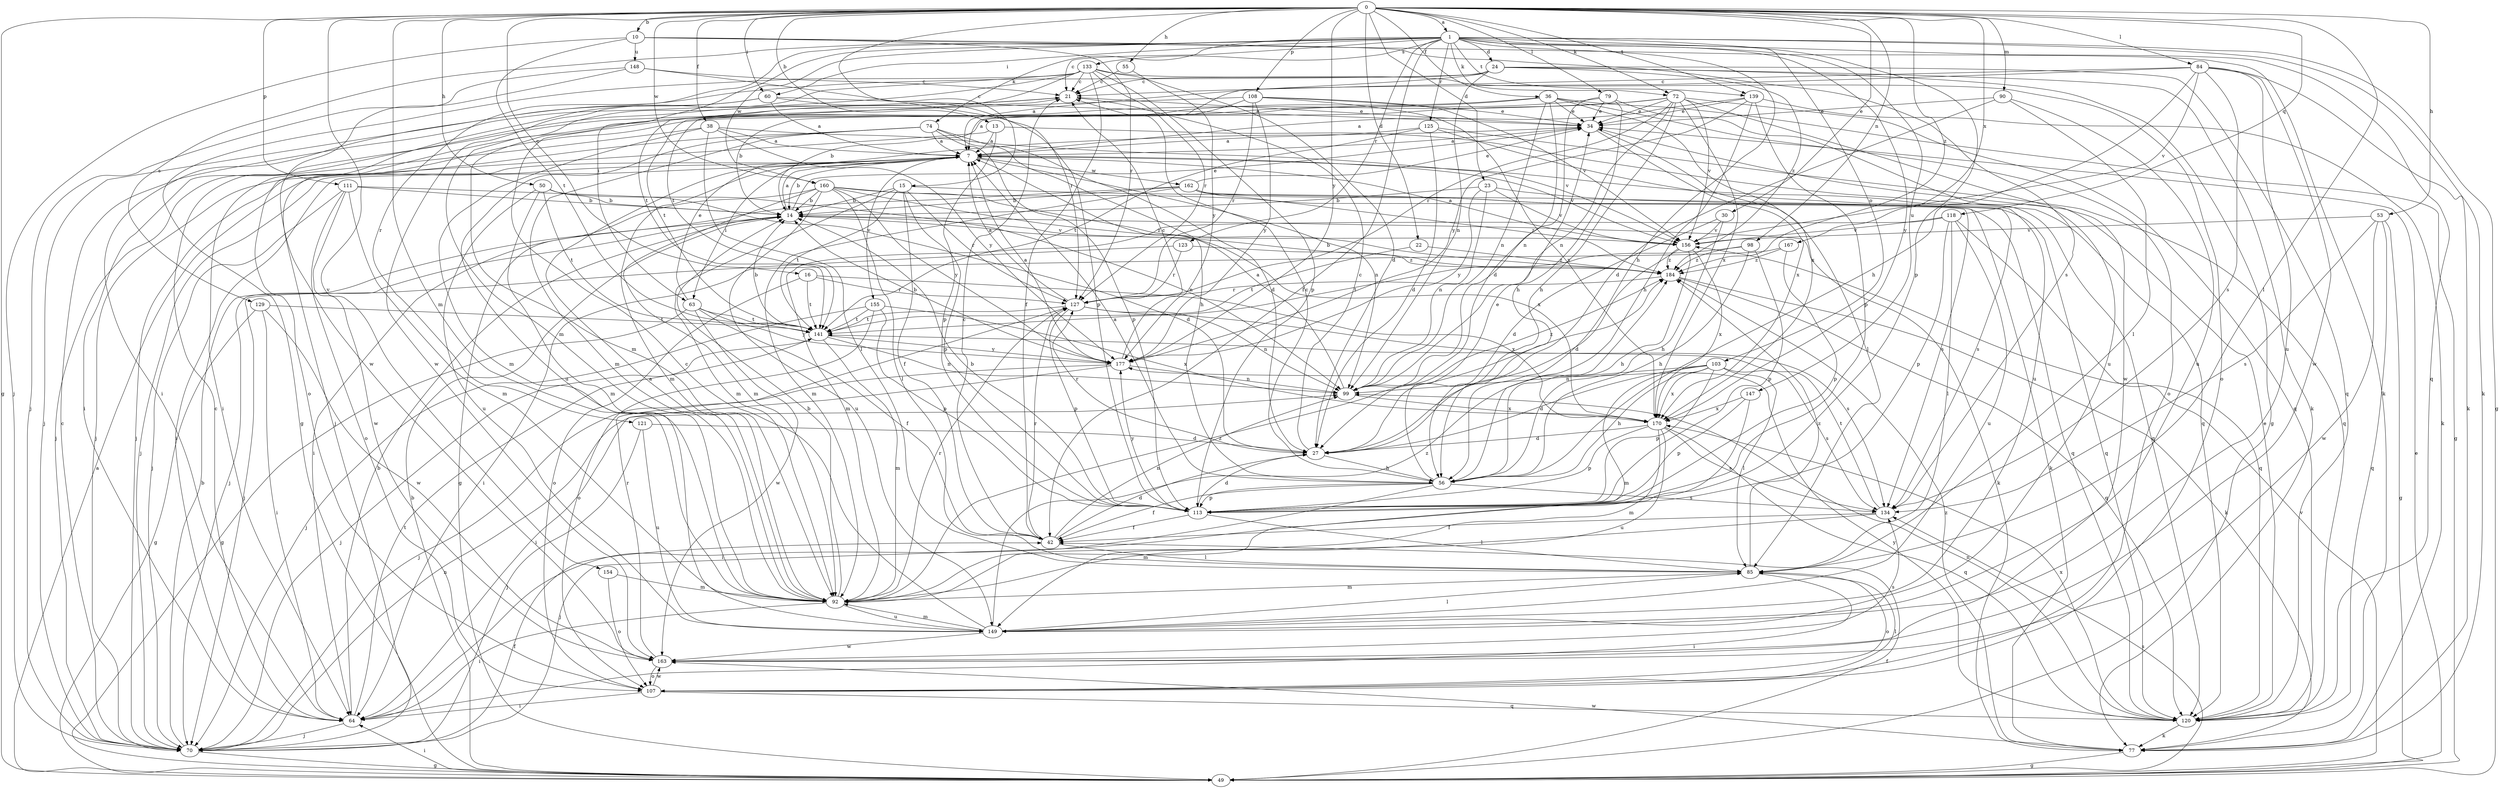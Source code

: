 strict digraph  {
0;
1;
7;
10;
13;
14;
15;
16;
21;
22;
23;
24;
27;
30;
34;
36;
38;
42;
49;
50;
53;
55;
56;
60;
63;
64;
70;
72;
74;
77;
79;
84;
85;
90;
92;
98;
99;
103;
107;
108;
111;
113;
118;
120;
121;
123;
125;
127;
129;
133;
134;
139;
141;
147;
148;
149;
154;
155;
156;
160;
162;
163;
167;
170;
177;
184;
0 -> 1  [label=a];
0 -> 10  [label=b];
0 -> 13  [label=b];
0 -> 15  [label=c];
0 -> 16  [label=c];
0 -> 22  [label=d];
0 -> 23  [label=d];
0 -> 30  [label=e];
0 -> 36  [label=f];
0 -> 38  [label=f];
0 -> 49  [label=g];
0 -> 50  [label=h];
0 -> 53  [label=h];
0 -> 55  [label=h];
0 -> 60  [label=i];
0 -> 72  [label=k];
0 -> 79  [label=l];
0 -> 84  [label=l];
0 -> 85  [label=l];
0 -> 90  [label=m];
0 -> 92  [label=m];
0 -> 98  [label=n];
0 -> 108  [label=p];
0 -> 111  [label=p];
0 -> 118  [label=q];
0 -> 139  [label=t];
0 -> 154  [label=v];
0 -> 160  [label=w];
0 -> 167  [label=x];
0 -> 177  [label=y];
0 -> 184  [label=z];
1 -> 21  [label=c];
1 -> 24  [label=d];
1 -> 42  [label=f];
1 -> 49  [label=g];
1 -> 56  [label=h];
1 -> 60  [label=i];
1 -> 63  [label=i];
1 -> 72  [label=k];
1 -> 74  [label=k];
1 -> 77  [label=k];
1 -> 103  [label=o];
1 -> 113  [label=p];
1 -> 120  [label=q];
1 -> 121  [label=r];
1 -> 123  [label=r];
1 -> 125  [label=r];
1 -> 129  [label=s];
1 -> 133  [label=s];
1 -> 139  [label=t];
1 -> 147  [label=u];
1 -> 160  [label=w];
1 -> 170  [label=y];
7 -> 14  [label=b];
7 -> 63  [label=i];
7 -> 64  [label=i];
7 -> 70  [label=j];
7 -> 92  [label=m];
7 -> 99  [label=n];
7 -> 120  [label=q];
7 -> 155  [label=v];
7 -> 156  [label=v];
7 -> 162  [label=w];
10 -> 70  [label=j];
10 -> 77  [label=k];
10 -> 127  [label=r];
10 -> 134  [label=s];
10 -> 141  [label=t];
10 -> 148  [label=u];
13 -> 7  [label=a];
13 -> 70  [label=j];
13 -> 113  [label=p];
13 -> 120  [label=q];
14 -> 7  [label=a];
14 -> 34  [label=e];
14 -> 70  [label=j];
14 -> 77  [label=k];
14 -> 156  [label=v];
15 -> 14  [label=b];
15 -> 42  [label=f];
15 -> 92  [label=m];
15 -> 113  [label=p];
15 -> 120  [label=q];
15 -> 127  [label=r];
15 -> 141  [label=t];
16 -> 107  [label=o];
16 -> 127  [label=r];
16 -> 141  [label=t];
16 -> 170  [label=x];
21 -> 34  [label=e];
21 -> 141  [label=t];
22 -> 141  [label=t];
22 -> 184  [label=z];
23 -> 14  [label=b];
23 -> 99  [label=n];
23 -> 134  [label=s];
23 -> 156  [label=v];
23 -> 177  [label=y];
24 -> 7  [label=a];
24 -> 21  [label=c];
24 -> 49  [label=g];
24 -> 64  [label=i];
24 -> 77  [label=k];
24 -> 99  [label=n];
24 -> 120  [label=q];
24 -> 184  [label=z];
27 -> 21  [label=c];
27 -> 56  [label=h];
27 -> 127  [label=r];
30 -> 27  [label=d];
30 -> 56  [label=h];
30 -> 156  [label=v];
34 -> 7  [label=a];
34 -> 85  [label=l];
34 -> 170  [label=x];
36 -> 14  [label=b];
36 -> 27  [label=d];
36 -> 34  [label=e];
36 -> 49  [label=g];
36 -> 92  [label=m];
36 -> 99  [label=n];
36 -> 107  [label=o];
36 -> 170  [label=x];
38 -> 7  [label=a];
38 -> 70  [label=j];
38 -> 85  [label=l];
38 -> 92  [label=m];
38 -> 156  [label=v];
38 -> 177  [label=y];
42 -> 21  [label=c];
42 -> 27  [label=d];
42 -> 85  [label=l];
42 -> 99  [label=n];
42 -> 127  [label=r];
49 -> 7  [label=a];
49 -> 14  [label=b];
49 -> 34  [label=e];
49 -> 42  [label=f];
49 -> 64  [label=i];
49 -> 134  [label=s];
49 -> 156  [label=v];
50 -> 14  [label=b];
50 -> 92  [label=m];
50 -> 99  [label=n];
50 -> 141  [label=t];
50 -> 149  [label=u];
53 -> 49  [label=g];
53 -> 120  [label=q];
53 -> 134  [label=s];
53 -> 156  [label=v];
53 -> 163  [label=w];
55 -> 21  [label=c];
55 -> 177  [label=y];
56 -> 7  [label=a];
56 -> 21  [label=c];
56 -> 34  [label=e];
56 -> 42  [label=f];
56 -> 70  [label=j];
56 -> 113  [label=p];
56 -> 134  [label=s];
60 -> 7  [label=a];
60 -> 34  [label=e];
60 -> 70  [label=j];
60 -> 107  [label=o];
60 -> 113  [label=p];
63 -> 34  [label=e];
63 -> 42  [label=f];
63 -> 49  [label=g];
63 -> 141  [label=t];
63 -> 163  [label=w];
63 -> 177  [label=y];
64 -> 14  [label=b];
64 -> 21  [label=c];
64 -> 70  [label=j];
64 -> 141  [label=t];
70 -> 14  [label=b];
70 -> 21  [label=c];
70 -> 42  [label=f];
70 -> 49  [label=g];
70 -> 99  [label=n];
72 -> 34  [label=e];
72 -> 56  [label=h];
72 -> 64  [label=i];
72 -> 70  [label=j];
72 -> 99  [label=n];
72 -> 120  [label=q];
72 -> 127  [label=r];
72 -> 156  [label=v];
72 -> 163  [label=w];
72 -> 170  [label=x];
74 -> 7  [label=a];
74 -> 27  [label=d];
74 -> 56  [label=h];
74 -> 70  [label=j];
74 -> 92  [label=m];
74 -> 113  [label=p];
74 -> 149  [label=u];
77 -> 49  [label=g];
77 -> 163  [label=w];
77 -> 184  [label=z];
79 -> 14  [label=b];
79 -> 34  [label=e];
79 -> 56  [label=h];
79 -> 99  [label=n];
79 -> 149  [label=u];
84 -> 21  [label=c];
84 -> 56  [label=h];
84 -> 77  [label=k];
84 -> 134  [label=s];
84 -> 141  [label=t];
84 -> 149  [label=u];
84 -> 156  [label=v];
84 -> 163  [label=w];
85 -> 64  [label=i];
85 -> 92  [label=m];
85 -> 107  [label=o];
85 -> 184  [label=z];
90 -> 27  [label=d];
90 -> 34  [label=e];
90 -> 85  [label=l];
90 -> 149  [label=u];
92 -> 7  [label=a];
92 -> 14  [label=b];
92 -> 64  [label=i];
92 -> 127  [label=r];
92 -> 149  [label=u];
92 -> 184  [label=z];
98 -> 56  [label=h];
98 -> 113  [label=p];
98 -> 141  [label=t];
98 -> 184  [label=z];
99 -> 7  [label=a];
99 -> 170  [label=x];
99 -> 184  [label=z];
103 -> 27  [label=d];
103 -> 56  [label=h];
103 -> 85  [label=l];
103 -> 92  [label=m];
103 -> 99  [label=n];
103 -> 113  [label=p];
103 -> 134  [label=s];
103 -> 170  [label=x];
107 -> 64  [label=i];
107 -> 85  [label=l];
107 -> 120  [label=q];
107 -> 163  [label=w];
108 -> 7  [label=a];
108 -> 34  [label=e];
108 -> 64  [label=i];
108 -> 127  [label=r];
108 -> 156  [label=v];
108 -> 170  [label=x];
108 -> 177  [label=y];
111 -> 14  [label=b];
111 -> 27  [label=d];
111 -> 70  [label=j];
111 -> 92  [label=m];
111 -> 107  [label=o];
111 -> 163  [label=w];
113 -> 14  [label=b];
113 -> 27  [label=d];
113 -> 42  [label=f];
113 -> 85  [label=l];
113 -> 177  [label=y];
118 -> 85  [label=l];
118 -> 92  [label=m];
118 -> 113  [label=p];
118 -> 120  [label=q];
118 -> 149  [label=u];
118 -> 156  [label=v];
120 -> 34  [label=e];
120 -> 77  [label=k];
120 -> 99  [label=n];
120 -> 170  [label=x];
120 -> 177  [label=y];
121 -> 27  [label=d];
121 -> 70  [label=j];
121 -> 149  [label=u];
123 -> 70  [label=j];
123 -> 127  [label=r];
123 -> 184  [label=z];
125 -> 7  [label=a];
125 -> 27  [label=d];
125 -> 120  [label=q];
125 -> 141  [label=t];
125 -> 149  [label=u];
127 -> 7  [label=a];
127 -> 99  [label=n];
127 -> 113  [label=p];
127 -> 134  [label=s];
127 -> 141  [label=t];
129 -> 49  [label=g];
129 -> 64  [label=i];
129 -> 141  [label=t];
129 -> 163  [label=w];
133 -> 21  [label=c];
133 -> 27  [label=d];
133 -> 42  [label=f];
133 -> 49  [label=g];
133 -> 92  [label=m];
133 -> 107  [label=o];
133 -> 113  [label=p];
133 -> 127  [label=r];
133 -> 141  [label=t];
133 -> 163  [label=w];
134 -> 42  [label=f];
134 -> 92  [label=m];
134 -> 141  [label=t];
139 -> 7  [label=a];
139 -> 34  [label=e];
139 -> 56  [label=h];
139 -> 77  [label=k];
139 -> 113  [label=p];
139 -> 177  [label=y];
141 -> 14  [label=b];
141 -> 70  [label=j];
141 -> 92  [label=m];
141 -> 99  [label=n];
141 -> 177  [label=y];
147 -> 64  [label=i];
147 -> 113  [label=p];
147 -> 170  [label=x];
148 -> 21  [label=c];
148 -> 70  [label=j];
148 -> 127  [label=r];
148 -> 163  [label=w];
149 -> 21  [label=c];
149 -> 85  [label=l];
149 -> 92  [label=m];
149 -> 163  [label=w];
149 -> 184  [label=z];
154 -> 92  [label=m];
154 -> 107  [label=o];
155 -> 70  [label=j];
155 -> 107  [label=o];
155 -> 113  [label=p];
155 -> 141  [label=t];
155 -> 170  [label=x];
156 -> 7  [label=a];
156 -> 27  [label=d];
156 -> 56  [label=h];
156 -> 170  [label=x];
156 -> 184  [label=z];
160 -> 14  [label=b];
160 -> 49  [label=g];
160 -> 85  [label=l];
160 -> 92  [label=m];
160 -> 134  [label=s];
160 -> 149  [label=u];
160 -> 170  [label=x];
160 -> 177  [label=y];
160 -> 184  [label=z];
162 -> 14  [label=b];
162 -> 34  [label=e];
162 -> 64  [label=i];
162 -> 77  [label=k];
162 -> 92  [label=m];
162 -> 120  [label=q];
162 -> 184  [label=z];
163 -> 107  [label=o];
163 -> 127  [label=r];
163 -> 134  [label=s];
167 -> 64  [label=i];
167 -> 113  [label=p];
167 -> 184  [label=z];
170 -> 27  [label=d];
170 -> 92  [label=m];
170 -> 113  [label=p];
170 -> 120  [label=q];
170 -> 134  [label=s];
170 -> 149  [label=u];
177 -> 7  [label=a];
177 -> 14  [label=b];
177 -> 21  [label=c];
177 -> 64  [label=i];
177 -> 70  [label=j];
177 -> 99  [label=n];
184 -> 14  [label=b];
184 -> 77  [label=k];
184 -> 120  [label=q];
184 -> 127  [label=r];
}
